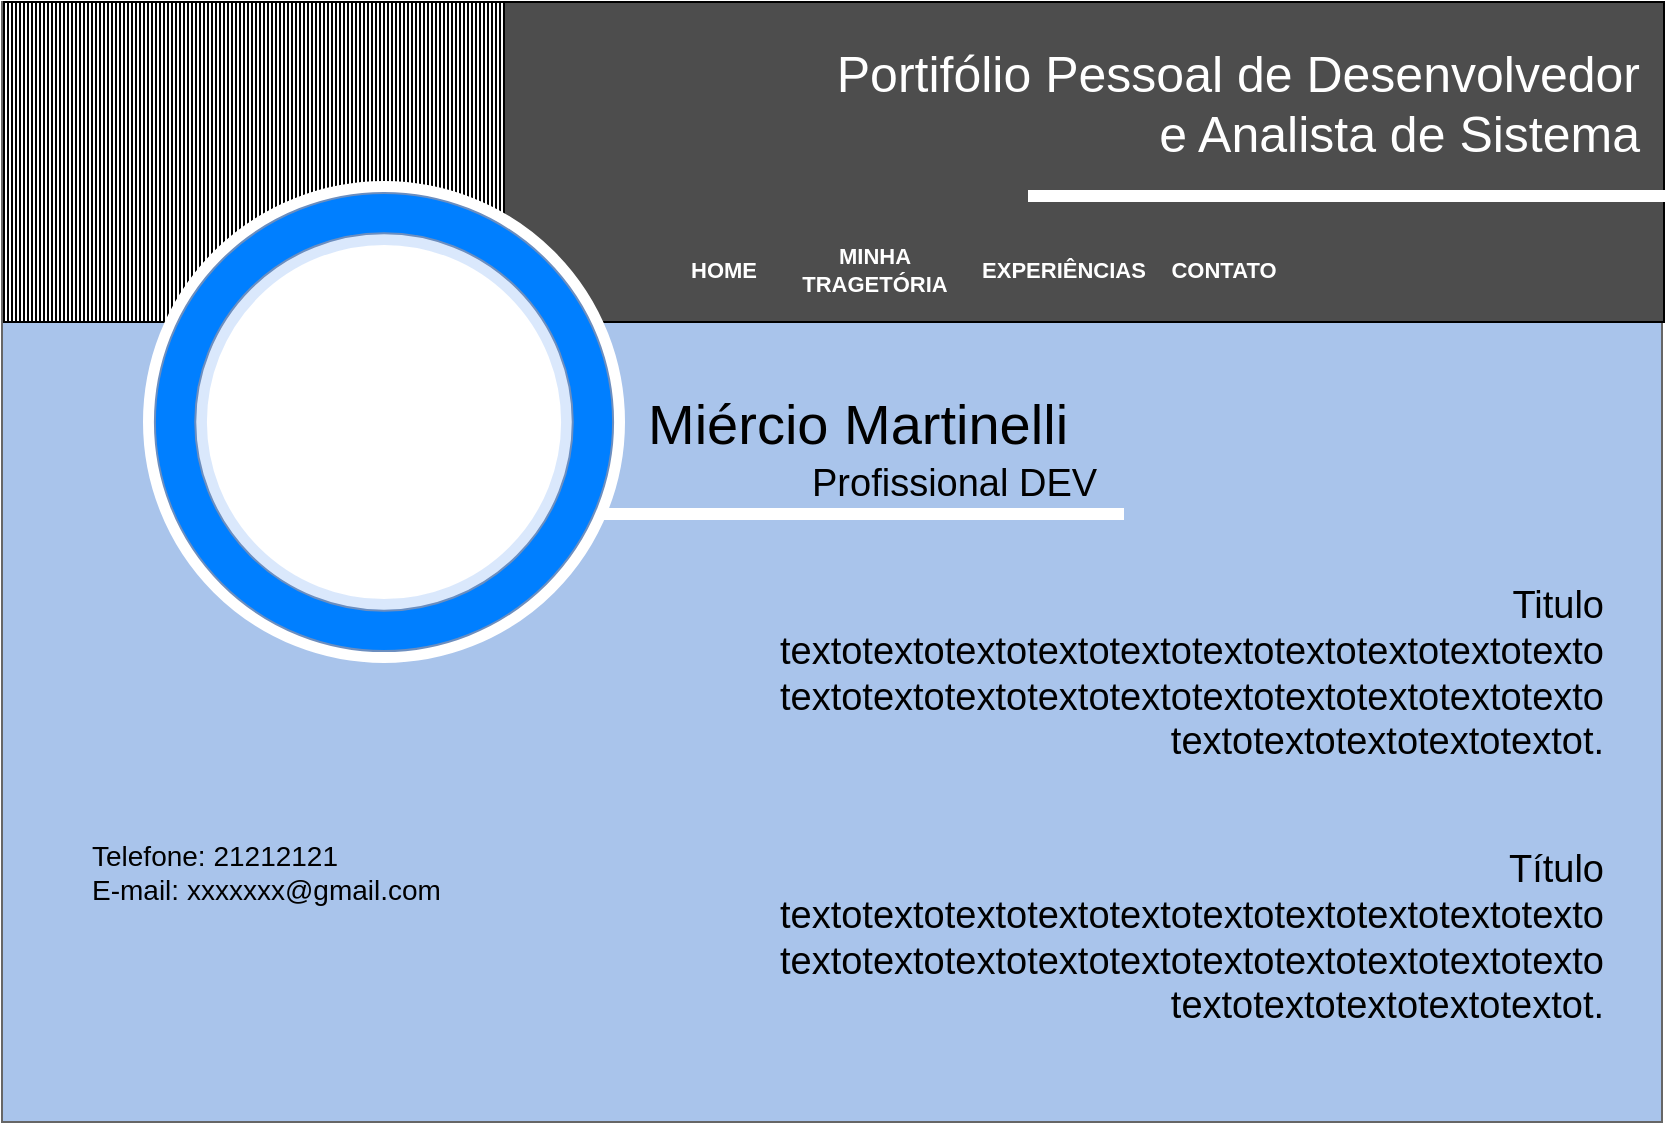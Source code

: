 <mxfile version="24.7.8">
  <diagram name="Página-1" id="_zLNtOthIxGoy3EygHmK">
    <mxGraphModel grid="1" page="1" gridSize="10" guides="1" tooltips="1" connect="1" arrows="1" fold="1" pageScale="1" pageWidth="827" pageHeight="1169" math="0" shadow="0">
      <root>
        <mxCell id="0" />
        <mxCell id="1" parent="0" />
        <mxCell id="9llpCdJ2t5yvebPbqUVQ-3" value="" style="rounded=0;whiteSpace=wrap;html=1;labelBackgroundColor=#CCFF99;fillColor=#A9C4EB;fontColor=#333333;strokeColor=#666666;" vertex="1" parent="1">
          <mxGeometry x="-1" width="830" height="560" as="geometry" />
        </mxCell>
        <mxCell id="F8pYNd4cU8Y4GjAcaj48-25" value="&lt;div style=&quot;font-size: 19px;&quot;&gt;Titulo&lt;/div&gt;&lt;div style=&quot;font-size: 19px;&quot;&gt;&lt;font style=&quot;font-size: 19px;&quot;&gt;texto&lt;span style=&quot;background-color: initial;&quot;&gt;texto&lt;/span&gt;&lt;span style=&quot;background-color: initial;&quot;&gt;texto&lt;/span&gt;&lt;span style=&quot;background-color: initial;&quot;&gt;texto&lt;/span&gt;&lt;span style=&quot;background-color: initial;&quot;&gt;texto&lt;/span&gt;&lt;span style=&quot;background-color: initial;&quot;&gt;texto&lt;/span&gt;&lt;span style=&quot;background-color: initial;&quot;&gt;texto&lt;/span&gt;&lt;span style=&quot;background-color: initial;&quot;&gt;texto&lt;/span&gt;&lt;span style=&quot;background-color: initial;&quot;&gt;texto&lt;/span&gt;&lt;span style=&quot;background-color: initial;&quot;&gt;texto&lt;/span&gt;&lt;/font&gt;&lt;/div&gt;&lt;div style=&quot;font-size: 19px;&quot;&gt;&lt;font style=&quot;font-size: 19px;&quot;&gt;texto&lt;span style=&quot;background-color: initial;&quot;&gt;texto&lt;/span&gt;&lt;span style=&quot;background-color: initial;&quot;&gt;texto&lt;/span&gt;&lt;span style=&quot;background-color: initial;&quot;&gt;texto&lt;/span&gt;&lt;span style=&quot;background-color: initial;&quot;&gt;texto&lt;/span&gt;&lt;span style=&quot;background-color: initial;&quot;&gt;texto&lt;/span&gt;&lt;span style=&quot;background-color: initial;&quot;&gt;texto&lt;/span&gt;&lt;span style=&quot;background-color: initial;&quot;&gt;texto&lt;/span&gt;&lt;span style=&quot;background-color: initial;&quot;&gt;texto&lt;/span&gt;&lt;span style=&quot;background-color: initial;&quot;&gt;texto&lt;/span&gt;&lt;br&gt;&lt;/font&gt;&lt;/div&gt;&lt;div style=&quot;font-size: 19px;&quot;&gt;&lt;font style=&quot;font-size: 19px;&quot;&gt;texto&lt;span style=&quot;background-color: initial;&quot;&gt;texto&lt;/span&gt;&lt;span style=&quot;background-color: initial;&quot;&gt;texto&lt;/span&gt;&lt;span style=&quot;background-color: initial;&quot;&gt;texto&lt;/span&gt;&lt;span style=&quot;background-color: initial;&quot;&gt;texto&lt;/span&gt;&lt;span style=&quot;background-color: initial;&quot;&gt;t.&lt;/span&gt;&lt;/font&gt;&lt;/div&gt;" style="text;html=1;align=right;verticalAlign=middle;whiteSpace=wrap;rounded=0;fontSize=20;" vertex="1" parent="1">
          <mxGeometry x="342" y="278.38" width="460" height="115.62" as="geometry" />
        </mxCell>
        <mxCell id="1cnSTbWCLQz26yeDxx1u-7" value="" style="rounded=0;whiteSpace=wrap;html=1;fillColor=#4D4D4D;" vertex="1" parent="1">
          <mxGeometry width="830" height="160" as="geometry" />
        </mxCell>
        <mxCell id="1cnSTbWCLQz26yeDxx1u-18" value="" style="group" connectable="0" vertex="1" parent="1">
          <mxGeometry x="310" y="123.001" width="330" height="22.946" as="geometry" />
        </mxCell>
        <mxCell id="9llpCdJ2t5yvebPbqUVQ-5" value="HOME" style="text;html=1;align=center;verticalAlign=middle;whiteSpace=wrap;rounded=0;fontStyle=1;fontSize=11;fontColor=#FFFFFF;" vertex="1" parent="1cnSTbWCLQz26yeDxx1u-18">
          <mxGeometry y="2.842e-14" width="100" height="22.941" as="geometry" />
        </mxCell>
        <mxCell id="9llpCdJ2t5yvebPbqUVQ-6" value="MINHA TRAGETÓRIA" style="text;html=1;align=center;verticalAlign=middle;whiteSpace=wrap;rounded=0;fontStyle=1;fontSize=11;fontColor=#FFFFFF;" vertex="1" parent="1cnSTbWCLQz26yeDxx1u-18">
          <mxGeometry x="70" y="3.824" width="111" height="15.294" as="geometry" />
        </mxCell>
        <mxCell id="9llpCdJ2t5yvebPbqUVQ-7" value="EXPERIÊNCIAS" style="text;html=1;align=center;verticalAlign=middle;whiteSpace=wrap;rounded=0;fontStyle=1;fontSize=11;fontColor=#FFFFFF;" vertex="1" parent="1cnSTbWCLQz26yeDxx1u-18">
          <mxGeometry x="190" width="60" height="22.941" as="geometry" />
        </mxCell>
        <mxCell id="9llpCdJ2t5yvebPbqUVQ-8" value="CONTATO" style="text;html=1;align=center;verticalAlign=middle;whiteSpace=wrap;rounded=0;fontStyle=1;fontSize=11;fontColor=#FFFFFF;" vertex="1" parent="1cnSTbWCLQz26yeDxx1u-18">
          <mxGeometry x="270" y="0.005" width="60" height="22.941" as="geometry" />
        </mxCell>
        <mxCell id="1cnSTbWCLQz26yeDxx1u-20" value="&lt;font color=&quot;#ffffff&quot;&gt;Portifólio Pessoal de Desenvolvedor e Analista de Sistema&lt;/font&gt;" style="text;html=1;align=right;verticalAlign=middle;whiteSpace=wrap;rounded=0;fontSize=25;" vertex="1" parent="1">
          <mxGeometry x="400" y="40" width="420" height="20" as="geometry" />
        </mxCell>
        <mxCell id="1cnSTbWCLQz26yeDxx1u-22" value="" style="endArrow=none;html=1;rounded=0;entryX=0.999;entryY=0.606;entryDx=0;entryDy=0;entryPerimeter=0;strokeColor=#FFFFFF;strokeWidth=6;" edge="1" parent="1">
          <mxGeometry width="50" height="50" relative="1" as="geometry">
            <mxPoint x="512" y="97" as="sourcePoint" />
            <mxPoint x="831.17" y="96.96" as="targetPoint" />
          </mxGeometry>
        </mxCell>
        <mxCell id="1cnSTbWCLQz26yeDxx1u-26" value="" style="endArrow=none;html=1;rounded=0;strokeColor=#FFFFFF;strokeWidth=6;" edge="1" parent="1">
          <mxGeometry width="50" height="50" relative="1" as="geometry">
            <mxPoint x="300" y="256" as="sourcePoint" />
            <mxPoint x="560" y="256" as="targetPoint" />
          </mxGeometry>
        </mxCell>
        <mxCell id="1cnSTbWCLQz26yeDxx1u-28" value="" style="group" connectable="0" vertex="1" parent="1">
          <mxGeometry x="320" y="201" width="232" height="50" as="geometry" />
        </mxCell>
        <mxCell id="F8pYNd4cU8Y4GjAcaj48-23" value="&lt;font&gt;Miércio Martinelli&lt;/font&gt;" style="text;html=1;align=left;verticalAlign=middle;whiteSpace=wrap;rounded=0;fontSize=28;fontColor=#000000;" vertex="1" parent="1cnSTbWCLQz26yeDxx1u-28">
          <mxGeometry width="220" height="20" as="geometry" />
        </mxCell>
        <mxCell id="1cnSTbWCLQz26yeDxx1u-27" value="Profissional DEV" style="text;html=1;align=left;verticalAlign=middle;whiteSpace=wrap;rounded=0;fontSize=19;fontColor=#000000;" vertex="1" parent="1cnSTbWCLQz26yeDxx1u-28">
          <mxGeometry x="82" y="30" width="150" height="20" as="geometry" />
        </mxCell>
        <mxCell id="1cnSTbWCLQz26yeDxx1u-29" value="Telefone: 21212121&lt;div style=&quot;font-size: 14px;&quot;&gt;E-mail: xxxxxxx@gmail.com&lt;/div&gt;" style="text;html=1;align=left;verticalAlign=middle;whiteSpace=wrap;rounded=0;fontSize=14;" vertex="1" parent="1">
          <mxGeometry x="41.96" y="340" width="208.04" height="190" as="geometry" />
        </mxCell>
        <mxCell id="1cnSTbWCLQz26yeDxx1u-168" value="" style="group" connectable="0" vertex="1" parent="1">
          <mxGeometry width="258" height="160" as="geometry" />
        </mxCell>
        <mxCell id="1cnSTbWCLQz26yeDxx1u-14" value="" style="rounded=0;whiteSpace=wrap;html=1;" vertex="1" parent="1cnSTbWCLQz26yeDxx1u-168">
          <mxGeometry width="250" height="160" as="geometry" />
        </mxCell>
        <mxCell id="1cnSTbWCLQz26yeDxx1u-100" value="" style="group" connectable="0" vertex="1" parent="1cnSTbWCLQz26yeDxx1u-168">
          <mxGeometry x="130" width="40" height="160" as="geometry" />
        </mxCell>
        <mxCell id="1cnSTbWCLQz26yeDxx1u-101" value="" style="shape=partialRectangle;whiteSpace=wrap;html=1;right=0;top=0;bottom=0;fillColor=none;routingCenterX=-0.5;strokeColor=#000000;" vertex="1" parent="1cnSTbWCLQz26yeDxx1u-100">
          <mxGeometry width="10" height="160" as="geometry" />
        </mxCell>
        <mxCell id="1cnSTbWCLQz26yeDxx1u-102" value="" style="shape=partialRectangle;whiteSpace=wrap;html=1;right=0;top=0;bottom=0;fillColor=none;routingCenterX=-0.5;strokeColor=#000000;" vertex="1" parent="1cnSTbWCLQz26yeDxx1u-100">
          <mxGeometry x="2" width="10" height="160" as="geometry" />
        </mxCell>
        <mxCell id="1cnSTbWCLQz26yeDxx1u-103" value="" style="shape=partialRectangle;whiteSpace=wrap;html=1;right=0;top=0;bottom=0;fillColor=none;routingCenterX=-0.5;strokeColor=#000000;" vertex="1" parent="1cnSTbWCLQz26yeDxx1u-100">
          <mxGeometry x="4" width="10" height="160" as="geometry" />
        </mxCell>
        <mxCell id="1cnSTbWCLQz26yeDxx1u-104" value="" style="shape=partialRectangle;whiteSpace=wrap;html=1;right=0;top=0;bottom=0;fillColor=none;routingCenterX=-0.5;strokeColor=#000000;" vertex="1" parent="1cnSTbWCLQz26yeDxx1u-100">
          <mxGeometry x="6" width="10" height="160" as="geometry" />
        </mxCell>
        <mxCell id="1cnSTbWCLQz26yeDxx1u-105" value="" style="shape=partialRectangle;whiteSpace=wrap;html=1;right=0;top=0;bottom=0;fillColor=none;routingCenterX=-0.5;strokeColor=#000000;" vertex="1" parent="1cnSTbWCLQz26yeDxx1u-100">
          <mxGeometry x="8" width="10" height="160" as="geometry" />
        </mxCell>
        <mxCell id="1cnSTbWCLQz26yeDxx1u-106" value="" style="shape=partialRectangle;whiteSpace=wrap;html=1;right=0;top=0;bottom=0;fillColor=none;routingCenterX=-0.5;strokeColor=#000000;" vertex="1" parent="1cnSTbWCLQz26yeDxx1u-100">
          <mxGeometry x="10" width="10" height="160" as="geometry" />
        </mxCell>
        <mxCell id="1cnSTbWCLQz26yeDxx1u-107" value="" style="shape=partialRectangle;whiteSpace=wrap;html=1;right=0;top=0;bottom=0;fillColor=none;routingCenterX=-0.5;strokeColor=#000000;" vertex="1" parent="1cnSTbWCLQz26yeDxx1u-100">
          <mxGeometry x="12" width="10" height="160" as="geometry" />
        </mxCell>
        <mxCell id="1cnSTbWCLQz26yeDxx1u-108" value="" style="shape=partialRectangle;whiteSpace=wrap;html=1;right=0;top=0;bottom=0;fillColor=none;routingCenterX=-0.5;strokeColor=#000000;" vertex="1" parent="1cnSTbWCLQz26yeDxx1u-100">
          <mxGeometry x="14" width="10" height="160" as="geometry" />
        </mxCell>
        <mxCell id="1cnSTbWCLQz26yeDxx1u-109" value="" style="shape=partialRectangle;whiteSpace=wrap;html=1;right=0;top=0;bottom=0;fillColor=none;routingCenterX=-0.5;strokeColor=#000000;" vertex="1" parent="1cnSTbWCLQz26yeDxx1u-100">
          <mxGeometry x="16" width="10" height="160" as="geometry" />
        </mxCell>
        <mxCell id="1cnSTbWCLQz26yeDxx1u-110" value="" style="shape=partialRectangle;whiteSpace=wrap;html=1;right=0;top=0;bottom=0;fillColor=none;routingCenterX=-0.5;strokeColor=#000000;" vertex="1" parent="1cnSTbWCLQz26yeDxx1u-100">
          <mxGeometry x="18" width="10" height="160" as="geometry" />
        </mxCell>
        <mxCell id="1cnSTbWCLQz26yeDxx1u-111" value="" style="shape=partialRectangle;whiteSpace=wrap;html=1;right=0;top=0;bottom=0;fillColor=none;routingCenterX=-0.5;strokeColor=#000000;" vertex="1" parent="1cnSTbWCLQz26yeDxx1u-100">
          <mxGeometry x="20" width="10" height="160" as="geometry" />
        </mxCell>
        <mxCell id="1cnSTbWCLQz26yeDxx1u-112" value="" style="shape=partialRectangle;whiteSpace=wrap;html=1;right=0;top=0;bottom=0;fillColor=none;routingCenterX=-0.5;strokeColor=#000000;" vertex="1" parent="1cnSTbWCLQz26yeDxx1u-100">
          <mxGeometry x="22" width="10" height="160" as="geometry" />
        </mxCell>
        <mxCell id="1cnSTbWCLQz26yeDxx1u-113" value="" style="shape=partialRectangle;whiteSpace=wrap;html=1;right=0;top=0;bottom=0;fillColor=none;routingCenterX=-0.5;strokeColor=#000000;" vertex="1" parent="1cnSTbWCLQz26yeDxx1u-100">
          <mxGeometry x="24" width="10" height="160" as="geometry" />
        </mxCell>
        <mxCell id="1cnSTbWCLQz26yeDxx1u-114" value="" style="shape=partialRectangle;whiteSpace=wrap;html=1;right=0;top=0;bottom=0;fillColor=none;routingCenterX=-0.5;strokeColor=#000000;" vertex="1" parent="1cnSTbWCLQz26yeDxx1u-100">
          <mxGeometry x="26" width="10" height="160" as="geometry" />
        </mxCell>
        <mxCell id="1cnSTbWCLQz26yeDxx1u-115" value="" style="shape=partialRectangle;whiteSpace=wrap;html=1;right=0;top=0;bottom=0;fillColor=none;routingCenterX=-0.5;strokeColor=#000000;" vertex="1" parent="1cnSTbWCLQz26yeDxx1u-100">
          <mxGeometry x="28" width="10" height="160" as="geometry" />
        </mxCell>
        <mxCell id="1cnSTbWCLQz26yeDxx1u-116" value="" style="shape=partialRectangle;whiteSpace=wrap;html=1;right=0;top=0;bottom=0;fillColor=none;routingCenterX=-0.5;strokeColor=#000000;" vertex="1" parent="1cnSTbWCLQz26yeDxx1u-100">
          <mxGeometry x="30" width="10" height="160" as="geometry" />
        </mxCell>
        <mxCell id="1cnSTbWCLQz26yeDxx1u-117" value="" style="group" connectable="0" vertex="1" parent="1cnSTbWCLQz26yeDxx1u-168">
          <mxGeometry x="162" width="40" height="160" as="geometry" />
        </mxCell>
        <mxCell id="1cnSTbWCLQz26yeDxx1u-118" value="" style="shape=partialRectangle;whiteSpace=wrap;html=1;right=0;top=0;bottom=0;fillColor=none;routingCenterX=-0.5;strokeColor=#000000;" vertex="1" parent="1cnSTbWCLQz26yeDxx1u-117">
          <mxGeometry width="10" height="160" as="geometry" />
        </mxCell>
        <mxCell id="1cnSTbWCLQz26yeDxx1u-119" value="" style="shape=partialRectangle;whiteSpace=wrap;html=1;right=0;top=0;bottom=0;fillColor=none;routingCenterX=-0.5;strokeColor=#000000;" vertex="1" parent="1cnSTbWCLQz26yeDxx1u-117">
          <mxGeometry x="2" width="10" height="160" as="geometry" />
        </mxCell>
        <mxCell id="1cnSTbWCLQz26yeDxx1u-120" value="" style="shape=partialRectangle;whiteSpace=wrap;html=1;right=0;top=0;bottom=0;fillColor=none;routingCenterX=-0.5;strokeColor=#000000;" vertex="1" parent="1cnSTbWCLQz26yeDxx1u-117">
          <mxGeometry x="4" width="10" height="160" as="geometry" />
        </mxCell>
        <mxCell id="1cnSTbWCLQz26yeDxx1u-121" value="" style="shape=partialRectangle;whiteSpace=wrap;html=1;right=0;top=0;bottom=0;fillColor=none;routingCenterX=-0.5;strokeColor=#000000;" vertex="1" parent="1cnSTbWCLQz26yeDxx1u-117">
          <mxGeometry x="6" width="10" height="160" as="geometry" />
        </mxCell>
        <mxCell id="1cnSTbWCLQz26yeDxx1u-122" value="" style="shape=partialRectangle;whiteSpace=wrap;html=1;right=0;top=0;bottom=0;fillColor=none;routingCenterX=-0.5;strokeColor=#000000;" vertex="1" parent="1cnSTbWCLQz26yeDxx1u-117">
          <mxGeometry x="8" width="10" height="160" as="geometry" />
        </mxCell>
        <mxCell id="1cnSTbWCLQz26yeDxx1u-123" value="" style="shape=partialRectangle;whiteSpace=wrap;html=1;right=0;top=0;bottom=0;fillColor=none;routingCenterX=-0.5;strokeColor=#000000;" vertex="1" parent="1cnSTbWCLQz26yeDxx1u-117">
          <mxGeometry x="10" width="10" height="160" as="geometry" />
        </mxCell>
        <mxCell id="1cnSTbWCLQz26yeDxx1u-124" value="" style="shape=partialRectangle;whiteSpace=wrap;html=1;right=0;top=0;bottom=0;fillColor=none;routingCenterX=-0.5;strokeColor=#000000;" vertex="1" parent="1cnSTbWCLQz26yeDxx1u-117">
          <mxGeometry x="12" width="10" height="160" as="geometry" />
        </mxCell>
        <mxCell id="1cnSTbWCLQz26yeDxx1u-125" value="" style="shape=partialRectangle;whiteSpace=wrap;html=1;right=0;top=0;bottom=0;fillColor=none;routingCenterX=-0.5;strokeColor=#000000;" vertex="1" parent="1cnSTbWCLQz26yeDxx1u-117">
          <mxGeometry x="14" width="10" height="160" as="geometry" />
        </mxCell>
        <mxCell id="1cnSTbWCLQz26yeDxx1u-126" value="" style="shape=partialRectangle;whiteSpace=wrap;html=1;right=0;top=0;bottom=0;fillColor=none;routingCenterX=-0.5;strokeColor=#000000;" vertex="1" parent="1cnSTbWCLQz26yeDxx1u-117">
          <mxGeometry x="16" width="10" height="160" as="geometry" />
        </mxCell>
        <mxCell id="1cnSTbWCLQz26yeDxx1u-127" value="" style="shape=partialRectangle;whiteSpace=wrap;html=1;right=0;top=0;bottom=0;fillColor=none;routingCenterX=-0.5;strokeColor=#000000;" vertex="1" parent="1cnSTbWCLQz26yeDxx1u-117">
          <mxGeometry x="18" width="10" height="160" as="geometry" />
        </mxCell>
        <mxCell id="1cnSTbWCLQz26yeDxx1u-128" value="" style="shape=partialRectangle;whiteSpace=wrap;html=1;right=0;top=0;bottom=0;fillColor=none;routingCenterX=-0.5;strokeColor=#000000;" vertex="1" parent="1cnSTbWCLQz26yeDxx1u-117">
          <mxGeometry x="20" width="10" height="160" as="geometry" />
        </mxCell>
        <mxCell id="1cnSTbWCLQz26yeDxx1u-129" value="" style="shape=partialRectangle;whiteSpace=wrap;html=1;right=0;top=0;bottom=0;fillColor=none;routingCenterX=-0.5;strokeColor=#000000;" vertex="1" parent="1cnSTbWCLQz26yeDxx1u-117">
          <mxGeometry x="22" width="10" height="160" as="geometry" />
        </mxCell>
        <mxCell id="1cnSTbWCLQz26yeDxx1u-130" value="" style="shape=partialRectangle;whiteSpace=wrap;html=1;right=0;top=0;bottom=0;fillColor=none;routingCenterX=-0.5;strokeColor=#000000;" vertex="1" parent="1cnSTbWCLQz26yeDxx1u-117">
          <mxGeometry x="24" width="10" height="160" as="geometry" />
        </mxCell>
        <mxCell id="1cnSTbWCLQz26yeDxx1u-131" value="" style="shape=partialRectangle;whiteSpace=wrap;html=1;right=0;top=0;bottom=0;fillColor=none;routingCenterX=-0.5;strokeColor=#000000;" vertex="1" parent="1cnSTbWCLQz26yeDxx1u-117">
          <mxGeometry x="26" width="10" height="160" as="geometry" />
        </mxCell>
        <mxCell id="1cnSTbWCLQz26yeDxx1u-132" value="" style="shape=partialRectangle;whiteSpace=wrap;html=1;right=0;top=0;bottom=0;fillColor=none;routingCenterX=-0.5;strokeColor=#000000;" vertex="1" parent="1cnSTbWCLQz26yeDxx1u-117">
          <mxGeometry x="28" width="10" height="160" as="geometry" />
        </mxCell>
        <mxCell id="1cnSTbWCLQz26yeDxx1u-133" value="" style="shape=partialRectangle;whiteSpace=wrap;html=1;right=0;top=0;bottom=0;fillColor=none;routingCenterX=-0.5;strokeColor=#000000;" vertex="1" parent="1cnSTbWCLQz26yeDxx1u-117">
          <mxGeometry x="30" width="10" height="160" as="geometry" />
        </mxCell>
        <mxCell id="1cnSTbWCLQz26yeDxx1u-134" value="" style="group" connectable="0" vertex="1" parent="1cnSTbWCLQz26yeDxx1u-168">
          <mxGeometry x="194" width="40" height="160" as="geometry" />
        </mxCell>
        <mxCell id="1cnSTbWCLQz26yeDxx1u-135" value="" style="shape=partialRectangle;whiteSpace=wrap;html=1;right=0;top=0;bottom=0;fillColor=none;routingCenterX=-0.5;strokeColor=#000000;" vertex="1" parent="1cnSTbWCLQz26yeDxx1u-134">
          <mxGeometry width="10" height="160" as="geometry" />
        </mxCell>
        <mxCell id="1cnSTbWCLQz26yeDxx1u-136" value="" style="shape=partialRectangle;whiteSpace=wrap;html=1;right=0;top=0;bottom=0;fillColor=none;routingCenterX=-0.5;strokeColor=#000000;" vertex="1" parent="1cnSTbWCLQz26yeDxx1u-134">
          <mxGeometry x="2" width="10" height="160" as="geometry" />
        </mxCell>
        <mxCell id="1cnSTbWCLQz26yeDxx1u-137" value="" style="shape=partialRectangle;whiteSpace=wrap;html=1;right=0;top=0;bottom=0;fillColor=none;routingCenterX=-0.5;strokeColor=#000000;" vertex="1" parent="1cnSTbWCLQz26yeDxx1u-134">
          <mxGeometry x="4" width="10" height="160" as="geometry" />
        </mxCell>
        <mxCell id="1cnSTbWCLQz26yeDxx1u-138" value="" style="shape=partialRectangle;whiteSpace=wrap;html=1;right=0;top=0;bottom=0;fillColor=none;routingCenterX=-0.5;strokeColor=#000000;" vertex="1" parent="1cnSTbWCLQz26yeDxx1u-134">
          <mxGeometry x="6" width="10" height="160" as="geometry" />
        </mxCell>
        <mxCell id="1cnSTbWCLQz26yeDxx1u-139" value="" style="shape=partialRectangle;whiteSpace=wrap;html=1;right=0;top=0;bottom=0;fillColor=none;routingCenterX=-0.5;strokeColor=#000000;" vertex="1" parent="1cnSTbWCLQz26yeDxx1u-134">
          <mxGeometry x="8" width="10" height="160" as="geometry" />
        </mxCell>
        <mxCell id="1cnSTbWCLQz26yeDxx1u-140" value="" style="shape=partialRectangle;whiteSpace=wrap;html=1;right=0;top=0;bottom=0;fillColor=none;routingCenterX=-0.5;strokeColor=#000000;" vertex="1" parent="1cnSTbWCLQz26yeDxx1u-134">
          <mxGeometry x="10" width="10" height="160" as="geometry" />
        </mxCell>
        <mxCell id="1cnSTbWCLQz26yeDxx1u-141" value="" style="shape=partialRectangle;whiteSpace=wrap;html=1;right=0;top=0;bottom=0;fillColor=none;routingCenterX=-0.5;strokeColor=#000000;" vertex="1" parent="1cnSTbWCLQz26yeDxx1u-134">
          <mxGeometry x="12" width="10" height="160" as="geometry" />
        </mxCell>
        <mxCell id="1cnSTbWCLQz26yeDxx1u-142" value="" style="shape=partialRectangle;whiteSpace=wrap;html=1;right=0;top=0;bottom=0;fillColor=none;routingCenterX=-0.5;strokeColor=#000000;" vertex="1" parent="1cnSTbWCLQz26yeDxx1u-134">
          <mxGeometry x="14" width="10" height="160" as="geometry" />
        </mxCell>
        <mxCell id="1cnSTbWCLQz26yeDxx1u-143" value="" style="shape=partialRectangle;whiteSpace=wrap;html=1;right=0;top=0;bottom=0;fillColor=none;routingCenterX=-0.5;strokeColor=#000000;" vertex="1" parent="1cnSTbWCLQz26yeDxx1u-134">
          <mxGeometry x="16" width="10" height="160" as="geometry" />
        </mxCell>
        <mxCell id="1cnSTbWCLQz26yeDxx1u-144" value="" style="shape=partialRectangle;whiteSpace=wrap;html=1;right=0;top=0;bottom=0;fillColor=none;routingCenterX=-0.5;strokeColor=#000000;" vertex="1" parent="1cnSTbWCLQz26yeDxx1u-134">
          <mxGeometry x="18" width="10" height="160" as="geometry" />
        </mxCell>
        <mxCell id="1cnSTbWCLQz26yeDxx1u-145" value="" style="shape=partialRectangle;whiteSpace=wrap;html=1;right=0;top=0;bottom=0;fillColor=none;routingCenterX=-0.5;strokeColor=#000000;" vertex="1" parent="1cnSTbWCLQz26yeDxx1u-134">
          <mxGeometry x="20" width="10" height="160" as="geometry" />
        </mxCell>
        <mxCell id="1cnSTbWCLQz26yeDxx1u-146" value="" style="shape=partialRectangle;whiteSpace=wrap;html=1;right=0;top=0;bottom=0;fillColor=none;routingCenterX=-0.5;strokeColor=#000000;" vertex="1" parent="1cnSTbWCLQz26yeDxx1u-134">
          <mxGeometry x="22" width="10" height="160" as="geometry" />
        </mxCell>
        <mxCell id="1cnSTbWCLQz26yeDxx1u-147" value="" style="shape=partialRectangle;whiteSpace=wrap;html=1;right=0;top=0;bottom=0;fillColor=none;routingCenterX=-0.5;strokeColor=#000000;" vertex="1" parent="1cnSTbWCLQz26yeDxx1u-134">
          <mxGeometry x="24" width="10" height="160" as="geometry" />
        </mxCell>
        <mxCell id="1cnSTbWCLQz26yeDxx1u-148" value="" style="shape=partialRectangle;whiteSpace=wrap;html=1;right=0;top=0;bottom=0;fillColor=none;routingCenterX=-0.5;strokeColor=#000000;" vertex="1" parent="1cnSTbWCLQz26yeDxx1u-134">
          <mxGeometry x="26" width="10" height="160" as="geometry" />
        </mxCell>
        <mxCell id="1cnSTbWCLQz26yeDxx1u-149" value="" style="shape=partialRectangle;whiteSpace=wrap;html=1;right=0;top=0;bottom=0;fillColor=none;routingCenterX=-0.5;strokeColor=#000000;" vertex="1" parent="1cnSTbWCLQz26yeDxx1u-134">
          <mxGeometry x="28" width="10" height="160" as="geometry" />
        </mxCell>
        <mxCell id="1cnSTbWCLQz26yeDxx1u-150" value="" style="shape=partialRectangle;whiteSpace=wrap;html=1;right=0;top=0;bottom=0;fillColor=none;routingCenterX=-0.5;strokeColor=#000000;" vertex="1" parent="1cnSTbWCLQz26yeDxx1u-134">
          <mxGeometry x="30" width="10" height="160" as="geometry" />
        </mxCell>
        <mxCell id="1cnSTbWCLQz26yeDxx1u-151" value="" style="group" connectable="0" vertex="1" parent="1cnSTbWCLQz26yeDxx1u-168">
          <mxGeometry x="218" width="40" height="160" as="geometry" />
        </mxCell>
        <mxCell id="1cnSTbWCLQz26yeDxx1u-152" value="" style="shape=partialRectangle;whiteSpace=wrap;html=1;right=0;top=0;bottom=0;fillColor=none;routingCenterX=-0.5;strokeColor=#000000;" vertex="1" parent="1cnSTbWCLQz26yeDxx1u-151">
          <mxGeometry width="10" height="160" as="geometry" />
        </mxCell>
        <mxCell id="1cnSTbWCLQz26yeDxx1u-153" value="" style="shape=partialRectangle;whiteSpace=wrap;html=1;right=0;top=0;bottom=0;fillColor=none;routingCenterX=-0.5;strokeColor=#000000;" vertex="1" parent="1cnSTbWCLQz26yeDxx1u-151">
          <mxGeometry x="2" width="10" height="160" as="geometry" />
        </mxCell>
        <mxCell id="1cnSTbWCLQz26yeDxx1u-154" value="" style="shape=partialRectangle;whiteSpace=wrap;html=1;right=0;top=0;bottom=0;fillColor=none;routingCenterX=-0.5;strokeColor=#000000;" vertex="1" parent="1cnSTbWCLQz26yeDxx1u-151">
          <mxGeometry x="4" width="10" height="160" as="geometry" />
        </mxCell>
        <mxCell id="1cnSTbWCLQz26yeDxx1u-155" value="" style="shape=partialRectangle;whiteSpace=wrap;html=1;right=0;top=0;bottom=0;fillColor=none;routingCenterX=-0.5;strokeColor=#000000;" vertex="1" parent="1cnSTbWCLQz26yeDxx1u-151">
          <mxGeometry x="6" width="10" height="160" as="geometry" />
        </mxCell>
        <mxCell id="1cnSTbWCLQz26yeDxx1u-156" value="" style="shape=partialRectangle;whiteSpace=wrap;html=1;right=0;top=0;bottom=0;fillColor=none;routingCenterX=-0.5;strokeColor=#000000;" vertex="1" parent="1cnSTbWCLQz26yeDxx1u-151">
          <mxGeometry x="8" width="10" height="160" as="geometry" />
        </mxCell>
        <mxCell id="1cnSTbWCLQz26yeDxx1u-157" value="" style="shape=partialRectangle;whiteSpace=wrap;html=1;right=0;top=0;bottom=0;fillColor=none;routingCenterX=-0.5;strokeColor=#000000;" vertex="1" parent="1cnSTbWCLQz26yeDxx1u-151">
          <mxGeometry x="10" width="10" height="160" as="geometry" />
        </mxCell>
        <mxCell id="1cnSTbWCLQz26yeDxx1u-158" value="" style="shape=partialRectangle;whiteSpace=wrap;html=1;right=0;top=0;bottom=0;fillColor=none;routingCenterX=-0.5;strokeColor=#000000;" vertex="1" parent="1cnSTbWCLQz26yeDxx1u-151">
          <mxGeometry x="12" width="10" height="160" as="geometry" />
        </mxCell>
        <mxCell id="1cnSTbWCLQz26yeDxx1u-159" value="" style="shape=partialRectangle;whiteSpace=wrap;html=1;right=0;top=0;bottom=0;fillColor=none;routingCenterX=-0.5;strokeColor=#000000;" vertex="1" parent="1cnSTbWCLQz26yeDxx1u-151">
          <mxGeometry x="14" width="10" height="160" as="geometry" />
        </mxCell>
        <mxCell id="1cnSTbWCLQz26yeDxx1u-160" value="" style="shape=partialRectangle;whiteSpace=wrap;html=1;right=0;top=0;bottom=0;fillColor=none;routingCenterX=-0.5;strokeColor=#000000;" vertex="1" parent="1cnSTbWCLQz26yeDxx1u-151">
          <mxGeometry x="16" width="10" height="160" as="geometry" />
        </mxCell>
        <mxCell id="1cnSTbWCLQz26yeDxx1u-161" value="" style="shape=partialRectangle;whiteSpace=wrap;html=1;right=0;top=0;bottom=0;fillColor=none;routingCenterX=-0.5;strokeColor=#000000;" vertex="1" parent="1cnSTbWCLQz26yeDxx1u-151">
          <mxGeometry x="18" width="10" height="160" as="geometry" />
        </mxCell>
        <mxCell id="1cnSTbWCLQz26yeDxx1u-162" value="" style="shape=partialRectangle;whiteSpace=wrap;html=1;right=0;top=0;bottom=0;fillColor=none;routingCenterX=-0.5;strokeColor=#000000;" vertex="1" parent="1cnSTbWCLQz26yeDxx1u-151">
          <mxGeometry x="20" width="10" height="160" as="geometry" />
        </mxCell>
        <mxCell id="1cnSTbWCLQz26yeDxx1u-163" value="" style="shape=partialRectangle;whiteSpace=wrap;html=1;right=0;top=0;bottom=0;fillColor=none;routingCenterX=-0.5;strokeColor=#000000;" vertex="1" parent="1cnSTbWCLQz26yeDxx1u-151">
          <mxGeometry x="22" width="10" height="160" as="geometry" />
        </mxCell>
        <mxCell id="1cnSTbWCLQz26yeDxx1u-164" value="" style="shape=partialRectangle;whiteSpace=wrap;html=1;right=0;top=0;bottom=0;fillColor=none;routingCenterX=-0.5;strokeColor=#000000;" vertex="1" parent="1cnSTbWCLQz26yeDxx1u-151">
          <mxGeometry x="24" width="10" height="160" as="geometry" />
        </mxCell>
        <mxCell id="1cnSTbWCLQz26yeDxx1u-165" value="" style="shape=partialRectangle;whiteSpace=wrap;html=1;right=0;top=0;bottom=0;fillColor=none;routingCenterX=-0.5;strokeColor=#000000;" vertex="1" parent="1cnSTbWCLQz26yeDxx1u-151">
          <mxGeometry x="26" width="10" height="160" as="geometry" />
        </mxCell>
        <mxCell id="1cnSTbWCLQz26yeDxx1u-166" value="" style="shape=partialRectangle;whiteSpace=wrap;html=1;right=0;top=0;bottom=0;fillColor=none;routingCenterX=-0.5;strokeColor=#000000;" vertex="1" parent="1cnSTbWCLQz26yeDxx1u-151">
          <mxGeometry x="28" width="10" height="160" as="geometry" />
        </mxCell>
        <mxCell id="1cnSTbWCLQz26yeDxx1u-167" value="" style="shape=partialRectangle;whiteSpace=wrap;html=1;right=0;top=0;bottom=0;fillColor=none;routingCenterX=-0.5;strokeColor=#000000;" vertex="1" parent="1cnSTbWCLQz26yeDxx1u-151">
          <mxGeometry x="30" width="10" height="160" as="geometry" />
        </mxCell>
        <mxCell id="1cnSTbWCLQz26yeDxx1u-46" value="" style="group" connectable="0" vertex="1" parent="1cnSTbWCLQz26yeDxx1u-168">
          <mxGeometry x="2" width="40" height="160" as="geometry" />
        </mxCell>
        <mxCell id="1cnSTbWCLQz26yeDxx1u-30" value="" style="shape=partialRectangle;whiteSpace=wrap;html=1;right=0;top=0;bottom=0;fillColor=none;routingCenterX=-0.5;strokeColor=#000000;" vertex="1" parent="1cnSTbWCLQz26yeDxx1u-46">
          <mxGeometry width="10" height="160" as="geometry" />
        </mxCell>
        <mxCell id="1cnSTbWCLQz26yeDxx1u-31" value="" style="shape=partialRectangle;whiteSpace=wrap;html=1;right=0;top=0;bottom=0;fillColor=none;routingCenterX=-0.5;strokeColor=#000000;" vertex="1" parent="1cnSTbWCLQz26yeDxx1u-46">
          <mxGeometry x="2" width="10" height="160" as="geometry" />
        </mxCell>
        <mxCell id="1cnSTbWCLQz26yeDxx1u-32" value="" style="shape=partialRectangle;whiteSpace=wrap;html=1;right=0;top=0;bottom=0;fillColor=none;routingCenterX=-0.5;strokeColor=#000000;" vertex="1" parent="1cnSTbWCLQz26yeDxx1u-46">
          <mxGeometry x="4" width="10" height="160" as="geometry" />
        </mxCell>
        <mxCell id="1cnSTbWCLQz26yeDxx1u-33" value="" style="shape=partialRectangle;whiteSpace=wrap;html=1;right=0;top=0;bottom=0;fillColor=none;routingCenterX=-0.5;strokeColor=#000000;" vertex="1" parent="1cnSTbWCLQz26yeDxx1u-46">
          <mxGeometry x="6" width="10" height="160" as="geometry" />
        </mxCell>
        <mxCell id="1cnSTbWCLQz26yeDxx1u-34" value="" style="shape=partialRectangle;whiteSpace=wrap;html=1;right=0;top=0;bottom=0;fillColor=none;routingCenterX=-0.5;strokeColor=#000000;" vertex="1" parent="1cnSTbWCLQz26yeDxx1u-46">
          <mxGeometry x="8" width="10" height="160" as="geometry" />
        </mxCell>
        <mxCell id="1cnSTbWCLQz26yeDxx1u-35" value="" style="shape=partialRectangle;whiteSpace=wrap;html=1;right=0;top=0;bottom=0;fillColor=none;routingCenterX=-0.5;strokeColor=#000000;" vertex="1" parent="1cnSTbWCLQz26yeDxx1u-46">
          <mxGeometry x="10" width="10" height="160" as="geometry" />
        </mxCell>
        <mxCell id="1cnSTbWCLQz26yeDxx1u-36" value="" style="shape=partialRectangle;whiteSpace=wrap;html=1;right=0;top=0;bottom=0;fillColor=none;routingCenterX=-0.5;strokeColor=#000000;" vertex="1" parent="1cnSTbWCLQz26yeDxx1u-46">
          <mxGeometry x="12" width="10" height="160" as="geometry" />
        </mxCell>
        <mxCell id="1cnSTbWCLQz26yeDxx1u-37" value="" style="shape=partialRectangle;whiteSpace=wrap;html=1;right=0;top=0;bottom=0;fillColor=none;routingCenterX=-0.5;strokeColor=#000000;" vertex="1" parent="1cnSTbWCLQz26yeDxx1u-46">
          <mxGeometry x="14" width="10" height="160" as="geometry" />
        </mxCell>
        <mxCell id="1cnSTbWCLQz26yeDxx1u-38" value="" style="shape=partialRectangle;whiteSpace=wrap;html=1;right=0;top=0;bottom=0;fillColor=none;routingCenterX=-0.5;strokeColor=#000000;" vertex="1" parent="1cnSTbWCLQz26yeDxx1u-46">
          <mxGeometry x="16" width="10" height="160" as="geometry" />
        </mxCell>
        <mxCell id="1cnSTbWCLQz26yeDxx1u-39" value="" style="shape=partialRectangle;whiteSpace=wrap;html=1;right=0;top=0;bottom=0;fillColor=none;routingCenterX=-0.5;strokeColor=#000000;" vertex="1" parent="1cnSTbWCLQz26yeDxx1u-46">
          <mxGeometry x="18" width="10" height="160" as="geometry" />
        </mxCell>
        <mxCell id="1cnSTbWCLQz26yeDxx1u-40" value="" style="shape=partialRectangle;whiteSpace=wrap;html=1;right=0;top=0;bottom=0;fillColor=none;routingCenterX=-0.5;strokeColor=#000000;" vertex="1" parent="1cnSTbWCLQz26yeDxx1u-46">
          <mxGeometry x="20" width="10" height="160" as="geometry" />
        </mxCell>
        <mxCell id="1cnSTbWCLQz26yeDxx1u-41" value="" style="shape=partialRectangle;whiteSpace=wrap;html=1;right=0;top=0;bottom=0;fillColor=none;routingCenterX=-0.5;strokeColor=#000000;" vertex="1" parent="1cnSTbWCLQz26yeDxx1u-46">
          <mxGeometry x="22" width="10" height="160" as="geometry" />
        </mxCell>
        <mxCell id="1cnSTbWCLQz26yeDxx1u-42" value="" style="shape=partialRectangle;whiteSpace=wrap;html=1;right=0;top=0;bottom=0;fillColor=none;routingCenterX=-0.5;strokeColor=#000000;" vertex="1" parent="1cnSTbWCLQz26yeDxx1u-46">
          <mxGeometry x="24" width="10" height="160" as="geometry" />
        </mxCell>
        <mxCell id="1cnSTbWCLQz26yeDxx1u-43" value="" style="shape=partialRectangle;whiteSpace=wrap;html=1;right=0;top=0;bottom=0;fillColor=none;routingCenterX=-0.5;strokeColor=#000000;" vertex="1" parent="1cnSTbWCLQz26yeDxx1u-46">
          <mxGeometry x="26" width="10" height="160" as="geometry" />
        </mxCell>
        <mxCell id="1cnSTbWCLQz26yeDxx1u-44" value="" style="shape=partialRectangle;whiteSpace=wrap;html=1;right=0;top=0;bottom=0;fillColor=none;routingCenterX=-0.5;strokeColor=#000000;" vertex="1" parent="1cnSTbWCLQz26yeDxx1u-46">
          <mxGeometry x="28" width="10" height="160" as="geometry" />
        </mxCell>
        <mxCell id="1cnSTbWCLQz26yeDxx1u-45" value="" style="shape=partialRectangle;whiteSpace=wrap;html=1;right=0;top=0;bottom=0;fillColor=none;routingCenterX=-0.5;strokeColor=#000000;" vertex="1" parent="1cnSTbWCLQz26yeDxx1u-46">
          <mxGeometry x="30" width="10" height="160" as="geometry" />
        </mxCell>
        <mxCell id="1cnSTbWCLQz26yeDxx1u-47" value="" style="group" connectable="0" vertex="1" parent="1cnSTbWCLQz26yeDxx1u-168">
          <mxGeometry x="34" width="40" height="160" as="geometry" />
        </mxCell>
        <mxCell id="1cnSTbWCLQz26yeDxx1u-48" value="" style="shape=partialRectangle;whiteSpace=wrap;html=1;right=0;top=0;bottom=0;fillColor=none;routingCenterX=-0.5;strokeColor=#000000;" vertex="1" parent="1cnSTbWCLQz26yeDxx1u-47">
          <mxGeometry width="10" height="160" as="geometry" />
        </mxCell>
        <mxCell id="1cnSTbWCLQz26yeDxx1u-49" value="" style="shape=partialRectangle;whiteSpace=wrap;html=1;right=0;top=0;bottom=0;fillColor=none;routingCenterX=-0.5;strokeColor=#000000;" vertex="1" parent="1cnSTbWCLQz26yeDxx1u-47">
          <mxGeometry x="2" width="10" height="160" as="geometry" />
        </mxCell>
        <mxCell id="1cnSTbWCLQz26yeDxx1u-50" value="" style="shape=partialRectangle;whiteSpace=wrap;html=1;right=0;top=0;bottom=0;fillColor=none;routingCenterX=-0.5;strokeColor=#000000;" vertex="1" parent="1cnSTbWCLQz26yeDxx1u-47">
          <mxGeometry x="4" width="10" height="160" as="geometry" />
        </mxCell>
        <mxCell id="1cnSTbWCLQz26yeDxx1u-51" value="" style="shape=partialRectangle;whiteSpace=wrap;html=1;right=0;top=0;bottom=0;fillColor=none;routingCenterX=-0.5;strokeColor=#000000;" vertex="1" parent="1cnSTbWCLQz26yeDxx1u-47">
          <mxGeometry x="6" width="10" height="160" as="geometry" />
        </mxCell>
        <mxCell id="1cnSTbWCLQz26yeDxx1u-52" value="" style="shape=partialRectangle;whiteSpace=wrap;html=1;right=0;top=0;bottom=0;fillColor=none;routingCenterX=-0.5;strokeColor=#000000;" vertex="1" parent="1cnSTbWCLQz26yeDxx1u-47">
          <mxGeometry x="8" width="10" height="160" as="geometry" />
        </mxCell>
        <mxCell id="1cnSTbWCLQz26yeDxx1u-53" value="" style="shape=partialRectangle;whiteSpace=wrap;html=1;right=0;top=0;bottom=0;fillColor=none;routingCenterX=-0.5;strokeColor=#000000;" vertex="1" parent="1cnSTbWCLQz26yeDxx1u-47">
          <mxGeometry x="10" width="10" height="160" as="geometry" />
        </mxCell>
        <mxCell id="1cnSTbWCLQz26yeDxx1u-54" value="" style="shape=partialRectangle;whiteSpace=wrap;html=1;right=0;top=0;bottom=0;fillColor=none;routingCenterX=-0.5;strokeColor=#000000;" vertex="1" parent="1cnSTbWCLQz26yeDxx1u-47">
          <mxGeometry x="12" width="10" height="160" as="geometry" />
        </mxCell>
        <mxCell id="1cnSTbWCLQz26yeDxx1u-55" value="" style="shape=partialRectangle;whiteSpace=wrap;html=1;right=0;top=0;bottom=0;fillColor=none;routingCenterX=-0.5;strokeColor=#000000;" vertex="1" parent="1cnSTbWCLQz26yeDxx1u-47">
          <mxGeometry x="14" width="10" height="160" as="geometry" />
        </mxCell>
        <mxCell id="1cnSTbWCLQz26yeDxx1u-56" value="" style="shape=partialRectangle;whiteSpace=wrap;html=1;right=0;top=0;bottom=0;fillColor=none;routingCenterX=-0.5;strokeColor=#000000;" vertex="1" parent="1cnSTbWCLQz26yeDxx1u-47">
          <mxGeometry x="16" width="10" height="160" as="geometry" />
        </mxCell>
        <mxCell id="1cnSTbWCLQz26yeDxx1u-57" value="" style="shape=partialRectangle;whiteSpace=wrap;html=1;right=0;top=0;bottom=0;fillColor=none;routingCenterX=-0.5;strokeColor=#000000;" vertex="1" parent="1cnSTbWCLQz26yeDxx1u-47">
          <mxGeometry x="18" width="10" height="160" as="geometry" />
        </mxCell>
        <mxCell id="1cnSTbWCLQz26yeDxx1u-58" value="" style="shape=partialRectangle;whiteSpace=wrap;html=1;right=0;top=0;bottom=0;fillColor=none;routingCenterX=-0.5;strokeColor=#000000;" vertex="1" parent="1cnSTbWCLQz26yeDxx1u-47">
          <mxGeometry x="20" width="10" height="160" as="geometry" />
        </mxCell>
        <mxCell id="1cnSTbWCLQz26yeDxx1u-59" value="" style="shape=partialRectangle;whiteSpace=wrap;html=1;right=0;top=0;bottom=0;fillColor=none;routingCenterX=-0.5;strokeColor=#000000;" vertex="1" parent="1cnSTbWCLQz26yeDxx1u-47">
          <mxGeometry x="22" width="10" height="160" as="geometry" />
        </mxCell>
        <mxCell id="1cnSTbWCLQz26yeDxx1u-60" value="" style="shape=partialRectangle;whiteSpace=wrap;html=1;right=0;top=0;bottom=0;fillColor=none;routingCenterX=-0.5;strokeColor=#000000;" vertex="1" parent="1cnSTbWCLQz26yeDxx1u-47">
          <mxGeometry x="24" width="10" height="160" as="geometry" />
        </mxCell>
        <mxCell id="1cnSTbWCLQz26yeDxx1u-61" value="" style="shape=partialRectangle;whiteSpace=wrap;html=1;right=0;top=0;bottom=0;fillColor=none;routingCenterX=-0.5;strokeColor=#000000;" vertex="1" parent="1cnSTbWCLQz26yeDxx1u-47">
          <mxGeometry x="26" width="10" height="160" as="geometry" />
        </mxCell>
        <mxCell id="1cnSTbWCLQz26yeDxx1u-62" value="" style="shape=partialRectangle;whiteSpace=wrap;html=1;right=0;top=0;bottom=0;fillColor=none;routingCenterX=-0.5;strokeColor=#000000;" vertex="1" parent="1cnSTbWCLQz26yeDxx1u-47">
          <mxGeometry x="28" width="10" height="160" as="geometry" />
        </mxCell>
        <mxCell id="1cnSTbWCLQz26yeDxx1u-63" value="" style="shape=partialRectangle;whiteSpace=wrap;html=1;right=0;top=0;bottom=0;fillColor=none;routingCenterX=-0.5;strokeColor=#000000;" vertex="1" parent="1cnSTbWCLQz26yeDxx1u-47">
          <mxGeometry x="30" width="10" height="160" as="geometry" />
        </mxCell>
        <mxCell id="1cnSTbWCLQz26yeDxx1u-64" value="" style="group" connectable="0" vertex="1" parent="1cnSTbWCLQz26yeDxx1u-168">
          <mxGeometry x="66" width="40" height="160" as="geometry" />
        </mxCell>
        <mxCell id="1cnSTbWCLQz26yeDxx1u-65" value="" style="shape=partialRectangle;whiteSpace=wrap;html=1;right=0;top=0;bottom=0;fillColor=none;routingCenterX=-0.5;strokeColor=#000000;" vertex="1" parent="1cnSTbWCLQz26yeDxx1u-64">
          <mxGeometry width="10" height="160" as="geometry" />
        </mxCell>
        <mxCell id="1cnSTbWCLQz26yeDxx1u-66" value="" style="shape=partialRectangle;whiteSpace=wrap;html=1;right=0;top=0;bottom=0;fillColor=none;routingCenterX=-0.5;strokeColor=#000000;" vertex="1" parent="1cnSTbWCLQz26yeDxx1u-64">
          <mxGeometry x="2" width="10" height="160" as="geometry" />
        </mxCell>
        <mxCell id="1cnSTbWCLQz26yeDxx1u-67" value="" style="shape=partialRectangle;whiteSpace=wrap;html=1;right=0;top=0;bottom=0;fillColor=none;routingCenterX=-0.5;strokeColor=#000000;" vertex="1" parent="1cnSTbWCLQz26yeDxx1u-64">
          <mxGeometry x="4" width="10" height="160" as="geometry" />
        </mxCell>
        <mxCell id="1cnSTbWCLQz26yeDxx1u-68" value="" style="shape=partialRectangle;whiteSpace=wrap;html=1;right=0;top=0;bottom=0;fillColor=none;routingCenterX=-0.5;strokeColor=#000000;" vertex="1" parent="1cnSTbWCLQz26yeDxx1u-64">
          <mxGeometry x="6" width="10" height="160" as="geometry" />
        </mxCell>
        <mxCell id="1cnSTbWCLQz26yeDxx1u-69" value="" style="shape=partialRectangle;whiteSpace=wrap;html=1;right=0;top=0;bottom=0;fillColor=none;routingCenterX=-0.5;strokeColor=#000000;" vertex="1" parent="1cnSTbWCLQz26yeDxx1u-64">
          <mxGeometry x="8" width="10" height="160" as="geometry" />
        </mxCell>
        <mxCell id="1cnSTbWCLQz26yeDxx1u-70" value="" style="shape=partialRectangle;whiteSpace=wrap;html=1;right=0;top=0;bottom=0;fillColor=none;routingCenterX=-0.5;strokeColor=#000000;" vertex="1" parent="1cnSTbWCLQz26yeDxx1u-64">
          <mxGeometry x="10" width="10" height="160" as="geometry" />
        </mxCell>
        <mxCell id="1cnSTbWCLQz26yeDxx1u-71" value="" style="shape=partialRectangle;whiteSpace=wrap;html=1;right=0;top=0;bottom=0;fillColor=none;routingCenterX=-0.5;strokeColor=#000000;" vertex="1" parent="1cnSTbWCLQz26yeDxx1u-64">
          <mxGeometry x="12" width="10" height="160" as="geometry" />
        </mxCell>
        <mxCell id="1cnSTbWCLQz26yeDxx1u-72" value="" style="shape=partialRectangle;whiteSpace=wrap;html=1;right=0;top=0;bottom=0;fillColor=none;routingCenterX=-0.5;strokeColor=#000000;" vertex="1" parent="1cnSTbWCLQz26yeDxx1u-64">
          <mxGeometry x="14" width="10" height="160" as="geometry" />
        </mxCell>
        <mxCell id="1cnSTbWCLQz26yeDxx1u-73" value="" style="shape=partialRectangle;whiteSpace=wrap;html=1;right=0;top=0;bottom=0;fillColor=none;routingCenterX=-0.5;strokeColor=#000000;" vertex="1" parent="1cnSTbWCLQz26yeDxx1u-64">
          <mxGeometry x="16" width="10" height="160" as="geometry" />
        </mxCell>
        <mxCell id="1cnSTbWCLQz26yeDxx1u-74" value="" style="shape=partialRectangle;whiteSpace=wrap;html=1;right=0;top=0;bottom=0;fillColor=none;routingCenterX=-0.5;strokeColor=#000000;" vertex="1" parent="1cnSTbWCLQz26yeDxx1u-64">
          <mxGeometry x="18" width="10" height="160" as="geometry" />
        </mxCell>
        <mxCell id="1cnSTbWCLQz26yeDxx1u-75" value="" style="shape=partialRectangle;whiteSpace=wrap;html=1;right=0;top=0;bottom=0;fillColor=none;routingCenterX=-0.5;strokeColor=#000000;" vertex="1" parent="1cnSTbWCLQz26yeDxx1u-64">
          <mxGeometry x="20" width="10" height="160" as="geometry" />
        </mxCell>
        <mxCell id="1cnSTbWCLQz26yeDxx1u-76" value="" style="shape=partialRectangle;whiteSpace=wrap;html=1;right=0;top=0;bottom=0;fillColor=none;routingCenterX=-0.5;strokeColor=#000000;" vertex="1" parent="1cnSTbWCLQz26yeDxx1u-64">
          <mxGeometry x="22" width="10" height="160" as="geometry" />
        </mxCell>
        <mxCell id="1cnSTbWCLQz26yeDxx1u-77" value="" style="shape=partialRectangle;whiteSpace=wrap;html=1;right=0;top=0;bottom=0;fillColor=none;routingCenterX=-0.5;strokeColor=#000000;" vertex="1" parent="1cnSTbWCLQz26yeDxx1u-64">
          <mxGeometry x="24" width="10" height="160" as="geometry" />
        </mxCell>
        <mxCell id="1cnSTbWCLQz26yeDxx1u-78" value="" style="shape=partialRectangle;whiteSpace=wrap;html=1;right=0;top=0;bottom=0;fillColor=none;routingCenterX=-0.5;strokeColor=#000000;" vertex="1" parent="1cnSTbWCLQz26yeDxx1u-64">
          <mxGeometry x="26" width="10" height="160" as="geometry" />
        </mxCell>
        <mxCell id="1cnSTbWCLQz26yeDxx1u-79" value="" style="shape=partialRectangle;whiteSpace=wrap;html=1;right=0;top=0;bottom=0;fillColor=none;routingCenterX=-0.5;strokeColor=#000000;" vertex="1" parent="1cnSTbWCLQz26yeDxx1u-64">
          <mxGeometry x="28" width="10" height="160" as="geometry" />
        </mxCell>
        <mxCell id="1cnSTbWCLQz26yeDxx1u-80" value="" style="shape=partialRectangle;whiteSpace=wrap;html=1;right=0;top=0;bottom=0;fillColor=none;routingCenterX=-0.5;strokeColor=#000000;" vertex="1" parent="1cnSTbWCLQz26yeDxx1u-64">
          <mxGeometry x="30" width="10" height="160" as="geometry" />
        </mxCell>
        <mxCell id="1cnSTbWCLQz26yeDxx1u-81" value="" style="group" connectable="0" vertex="1" parent="1cnSTbWCLQz26yeDxx1u-168">
          <mxGeometry x="98" width="40" height="160" as="geometry" />
        </mxCell>
        <mxCell id="1cnSTbWCLQz26yeDxx1u-82" value="" style="shape=partialRectangle;whiteSpace=wrap;html=1;right=0;top=0;bottom=0;fillColor=none;routingCenterX=-0.5;strokeColor=#000000;" vertex="1" parent="1cnSTbWCLQz26yeDxx1u-81">
          <mxGeometry width="10" height="160" as="geometry" />
        </mxCell>
        <mxCell id="1cnSTbWCLQz26yeDxx1u-83" value="" style="shape=partialRectangle;whiteSpace=wrap;html=1;right=0;top=0;bottom=0;fillColor=none;routingCenterX=-0.5;strokeColor=#000000;" vertex="1" parent="1cnSTbWCLQz26yeDxx1u-81">
          <mxGeometry x="2" width="10" height="160" as="geometry" />
        </mxCell>
        <mxCell id="1cnSTbWCLQz26yeDxx1u-84" value="" style="shape=partialRectangle;whiteSpace=wrap;html=1;right=0;top=0;bottom=0;fillColor=none;routingCenterX=-0.5;strokeColor=#000000;" vertex="1" parent="1cnSTbWCLQz26yeDxx1u-81">
          <mxGeometry x="4" width="10" height="160" as="geometry" />
        </mxCell>
        <mxCell id="1cnSTbWCLQz26yeDxx1u-85" value="" style="shape=partialRectangle;whiteSpace=wrap;html=1;right=0;top=0;bottom=0;fillColor=none;routingCenterX=-0.5;strokeColor=#000000;" vertex="1" parent="1cnSTbWCLQz26yeDxx1u-81">
          <mxGeometry x="6" width="10" height="160" as="geometry" />
        </mxCell>
        <mxCell id="1cnSTbWCLQz26yeDxx1u-86" value="" style="shape=partialRectangle;whiteSpace=wrap;html=1;right=0;top=0;bottom=0;fillColor=none;routingCenterX=-0.5;strokeColor=#000000;" vertex="1" parent="1cnSTbWCLQz26yeDxx1u-81">
          <mxGeometry x="8" width="10" height="160" as="geometry" />
        </mxCell>
        <mxCell id="1cnSTbWCLQz26yeDxx1u-87" value="" style="shape=partialRectangle;whiteSpace=wrap;html=1;right=0;top=0;bottom=0;fillColor=none;routingCenterX=-0.5;strokeColor=#000000;" vertex="1" parent="1cnSTbWCLQz26yeDxx1u-81">
          <mxGeometry x="10" width="10" height="160" as="geometry" />
        </mxCell>
        <mxCell id="1cnSTbWCLQz26yeDxx1u-88" value="" style="shape=partialRectangle;whiteSpace=wrap;html=1;right=0;top=0;bottom=0;fillColor=none;routingCenterX=-0.5;strokeColor=#000000;" vertex="1" parent="1cnSTbWCLQz26yeDxx1u-81">
          <mxGeometry x="12" width="10" height="160" as="geometry" />
        </mxCell>
        <mxCell id="1cnSTbWCLQz26yeDxx1u-89" value="" style="shape=partialRectangle;whiteSpace=wrap;html=1;right=0;top=0;bottom=0;fillColor=none;routingCenterX=-0.5;strokeColor=#000000;" vertex="1" parent="1cnSTbWCLQz26yeDxx1u-81">
          <mxGeometry x="14" width="10" height="160" as="geometry" />
        </mxCell>
        <mxCell id="1cnSTbWCLQz26yeDxx1u-90" value="" style="shape=partialRectangle;whiteSpace=wrap;html=1;right=0;top=0;bottom=0;fillColor=none;routingCenterX=-0.5;strokeColor=#000000;" vertex="1" parent="1cnSTbWCLQz26yeDxx1u-81">
          <mxGeometry x="16" width="10" height="160" as="geometry" />
        </mxCell>
        <mxCell id="1cnSTbWCLQz26yeDxx1u-91" value="" style="shape=partialRectangle;whiteSpace=wrap;html=1;right=0;top=0;bottom=0;fillColor=none;routingCenterX=-0.5;strokeColor=#000000;" vertex="1" parent="1cnSTbWCLQz26yeDxx1u-81">
          <mxGeometry x="18" width="10" height="160" as="geometry" />
        </mxCell>
        <mxCell id="1cnSTbWCLQz26yeDxx1u-92" value="" style="shape=partialRectangle;whiteSpace=wrap;html=1;right=0;top=0;bottom=0;fillColor=none;routingCenterX=-0.5;strokeColor=#000000;" vertex="1" parent="1cnSTbWCLQz26yeDxx1u-81">
          <mxGeometry x="20" width="10" height="160" as="geometry" />
        </mxCell>
        <mxCell id="1cnSTbWCLQz26yeDxx1u-93" value="" style="shape=partialRectangle;whiteSpace=wrap;html=1;right=0;top=0;bottom=0;fillColor=none;routingCenterX=-0.5;strokeColor=#000000;" vertex="1" parent="1cnSTbWCLQz26yeDxx1u-81">
          <mxGeometry x="22" width="10" height="160" as="geometry" />
        </mxCell>
        <mxCell id="1cnSTbWCLQz26yeDxx1u-94" value="" style="shape=partialRectangle;whiteSpace=wrap;html=1;right=0;top=0;bottom=0;fillColor=none;routingCenterX=-0.5;strokeColor=#000000;" vertex="1" parent="1cnSTbWCLQz26yeDxx1u-81">
          <mxGeometry x="24" width="10" height="160" as="geometry" />
        </mxCell>
        <mxCell id="1cnSTbWCLQz26yeDxx1u-95" value="" style="shape=partialRectangle;whiteSpace=wrap;html=1;right=0;top=0;bottom=0;fillColor=none;routingCenterX=-0.5;strokeColor=#000000;" vertex="1" parent="1cnSTbWCLQz26yeDxx1u-81">
          <mxGeometry x="26" width="10" height="160" as="geometry" />
        </mxCell>
        <mxCell id="1cnSTbWCLQz26yeDxx1u-96" value="" style="shape=partialRectangle;whiteSpace=wrap;html=1;right=0;top=0;bottom=0;fillColor=none;routingCenterX=-0.5;strokeColor=#000000;" vertex="1" parent="1cnSTbWCLQz26yeDxx1u-81">
          <mxGeometry x="28" width="10" height="160" as="geometry" />
        </mxCell>
        <mxCell id="1cnSTbWCLQz26yeDxx1u-97" value="" style="shape=partialRectangle;whiteSpace=wrap;html=1;right=0;top=0;bottom=0;fillColor=none;routingCenterX=-0.5;strokeColor=#000000;" vertex="1" parent="1cnSTbWCLQz26yeDxx1u-81">
          <mxGeometry x="30" width="10" height="160" as="geometry" />
        </mxCell>
        <mxCell id="1cnSTbWCLQz26yeDxx1u-5" value="" style="ellipse;whiteSpace=wrap;html=1;aspect=fixed;strokeColor=#FFFFFF;" vertex="1" parent="1">
          <mxGeometry x="70" y="90" width="240.0" height="240.0" as="geometry" />
        </mxCell>
        <mxCell id="1cnSTbWCLQz26yeDxx1u-8" value="" style="ellipse;whiteSpace=wrap;html=1;aspect=fixed;fillColor=#007FFF;strokeColor=#6c8ebf;" vertex="1" parent="1">
          <mxGeometry x="75.455" y="95.455" width="229.091" height="229.091" as="geometry" />
        </mxCell>
        <mxCell id="1cnSTbWCLQz26yeDxx1u-9" value="" style="ellipse;whiteSpace=wrap;html=1;aspect=fixed;fillColor=#dae8fc;strokeColor=#6c8ebf;" vertex="1" parent="1">
          <mxGeometry x="95.63" y="115.63" width="188.75" height="188.75" as="geometry" />
        </mxCell>
        <mxCell id="1cnSTbWCLQz26yeDxx1u-11" value="" style="ellipse;whiteSpace=wrap;html=1;aspect=fixed;fontColor=#FFFFFF;strokeColor=#FFFFFF;" vertex="1" parent="1">
          <mxGeometry x="101.96" y="121.96" width="176.1" height="176.1" as="geometry" />
        </mxCell>
        <mxCell id="1cnSTbWCLQz26yeDxx1u-169" value="&lt;div style=&quot;font-size: 19px;&quot;&gt;Título&lt;/div&gt;&lt;div style=&quot;font-size: 19px;&quot;&gt;&lt;font style=&quot;font-size: 19px;&quot;&gt;texto&lt;span style=&quot;background-color: initial;&quot;&gt;texto&lt;/span&gt;&lt;span style=&quot;background-color: initial;&quot;&gt;texto&lt;/span&gt;&lt;span style=&quot;background-color: initial;&quot;&gt;texto&lt;/span&gt;&lt;span style=&quot;background-color: initial;&quot;&gt;texto&lt;/span&gt;&lt;span style=&quot;background-color: initial;&quot;&gt;texto&lt;/span&gt;&lt;span style=&quot;background-color: initial;&quot;&gt;texto&lt;/span&gt;&lt;span style=&quot;background-color: initial;&quot;&gt;texto&lt;/span&gt;&lt;span style=&quot;background-color: initial;&quot;&gt;texto&lt;/span&gt;&lt;span style=&quot;background-color: initial;&quot;&gt;texto&lt;/span&gt;&lt;/font&gt;&lt;/div&gt;&lt;div style=&quot;font-size: 19px;&quot;&gt;&lt;font style=&quot;font-size: 19px;&quot;&gt;texto&lt;span style=&quot;background-color: initial;&quot;&gt;texto&lt;/span&gt;&lt;span style=&quot;background-color: initial;&quot;&gt;texto&lt;/span&gt;&lt;span style=&quot;background-color: initial;&quot;&gt;texto&lt;/span&gt;&lt;span style=&quot;background-color: initial;&quot;&gt;texto&lt;/span&gt;&lt;span style=&quot;background-color: initial;&quot;&gt;texto&lt;/span&gt;&lt;span style=&quot;background-color: initial;&quot;&gt;texto&lt;/span&gt;&lt;span style=&quot;background-color: initial;&quot;&gt;texto&lt;/span&gt;&lt;span style=&quot;background-color: initial;&quot;&gt;texto&lt;/span&gt;&lt;span style=&quot;background-color: initial;&quot;&gt;texto&lt;/span&gt;&lt;br&gt;&lt;/font&gt;&lt;/div&gt;&lt;div style=&quot;font-size: 19px;&quot;&gt;&lt;font style=&quot;font-size: 19px;&quot;&gt;texto&lt;span style=&quot;background-color: initial;&quot;&gt;texto&lt;/span&gt;&lt;span style=&quot;background-color: initial;&quot;&gt;texto&lt;/span&gt;&lt;span style=&quot;background-color: initial;&quot;&gt;texto&lt;/span&gt;&lt;span style=&quot;background-color: initial;&quot;&gt;texto&lt;/span&gt;&lt;span style=&quot;background-color: initial;&quot;&gt;t.&lt;/span&gt;&lt;/font&gt;&lt;/div&gt;" style="text;html=1;align=right;verticalAlign=middle;whiteSpace=wrap;rounded=0;fontSize=20;" vertex="1" parent="1">
          <mxGeometry x="342" y="410" width="460" height="115.62" as="geometry" />
        </mxCell>
      </root>
    </mxGraphModel>
  </diagram>
</mxfile>
